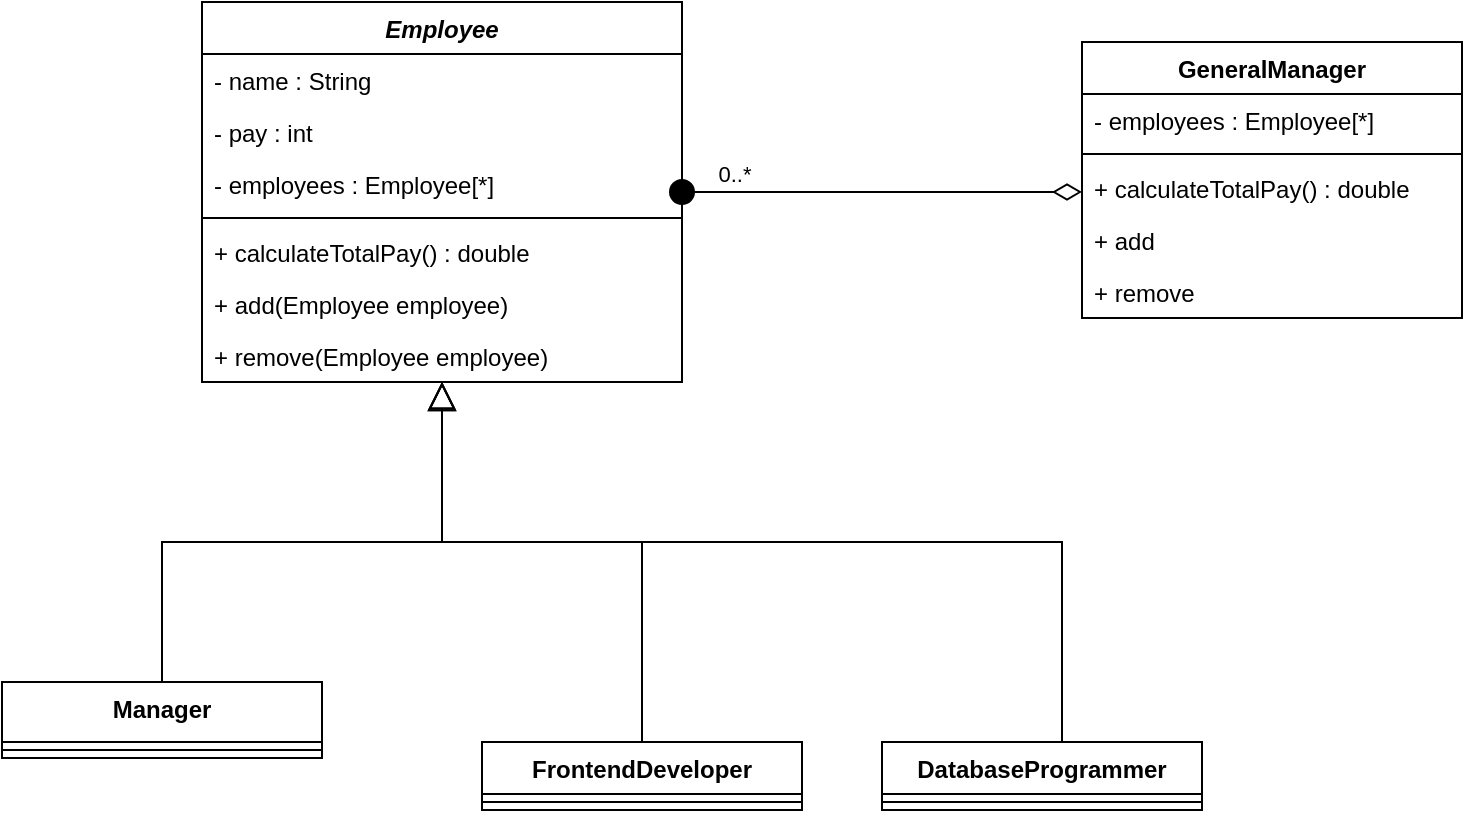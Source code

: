 <mxfile version="13.9.8" type="github">
  <diagram id="hVOMBLwaTJnOc47YDPdu" name="Page-1">
    <mxGraphModel dx="870" dy="609" grid="1" gridSize="10" guides="1" tooltips="1" connect="1" arrows="1" fold="1" page="1" pageScale="1" pageWidth="1654" pageHeight="2336" math="0" shadow="0">
      <root>
        <mxCell id="0" />
        <mxCell id="1" parent="0" />
        <mxCell id="T3aCJGDgTj1bYKqU-9MN-1" value="Employee" style="swimlane;fontStyle=3;align=center;verticalAlign=top;childLayout=stackLayout;horizontal=1;startSize=26;horizontalStack=0;resizeParent=1;resizeParentMax=0;resizeLast=0;collapsible=1;marginBottom=0;" vertex="1" parent="1">
          <mxGeometry x="110" y="90" width="240" height="190" as="geometry" />
        </mxCell>
        <mxCell id="T3aCJGDgTj1bYKqU-9MN-2" value="- name : String" style="text;strokeColor=none;fillColor=none;align=left;verticalAlign=top;spacingLeft=4;spacingRight=4;overflow=hidden;rotatable=0;points=[[0,0.5],[1,0.5]];portConstraint=eastwest;" vertex="1" parent="T3aCJGDgTj1bYKqU-9MN-1">
          <mxGeometry y="26" width="240" height="26" as="geometry" />
        </mxCell>
        <mxCell id="T3aCJGDgTj1bYKqU-9MN-5" value="- pay : int" style="text;strokeColor=none;fillColor=none;align=left;verticalAlign=top;spacingLeft=4;spacingRight=4;overflow=hidden;rotatable=0;points=[[0,0.5],[1,0.5]];portConstraint=eastwest;" vertex="1" parent="T3aCJGDgTj1bYKqU-9MN-1">
          <mxGeometry y="52" width="240" height="26" as="geometry" />
        </mxCell>
        <mxCell id="T3aCJGDgTj1bYKqU-9MN-8" value="- employees : Employee[*]" style="text;strokeColor=none;fillColor=none;align=left;verticalAlign=top;spacingLeft=4;spacingRight=4;overflow=hidden;rotatable=0;points=[[0,0.5],[1,0.5]];portConstraint=eastwest;" vertex="1" parent="T3aCJGDgTj1bYKqU-9MN-1">
          <mxGeometry y="78" width="240" height="26" as="geometry" />
        </mxCell>
        <mxCell id="T3aCJGDgTj1bYKqU-9MN-3" value="" style="line;strokeWidth=1;fillColor=none;align=left;verticalAlign=middle;spacingTop=-1;spacingLeft=3;spacingRight=3;rotatable=0;labelPosition=right;points=[];portConstraint=eastwest;" vertex="1" parent="T3aCJGDgTj1bYKqU-9MN-1">
          <mxGeometry y="104" width="240" height="8" as="geometry" />
        </mxCell>
        <mxCell id="T3aCJGDgTj1bYKqU-9MN-4" value="+ calculateTotalPay() : double" style="text;strokeColor=none;fillColor=none;align=left;verticalAlign=top;spacingLeft=4;spacingRight=4;overflow=hidden;rotatable=0;points=[[0,0.5],[1,0.5]];portConstraint=eastwest;" vertex="1" parent="T3aCJGDgTj1bYKqU-9MN-1">
          <mxGeometry y="112" width="240" height="26" as="geometry" />
        </mxCell>
        <mxCell id="T3aCJGDgTj1bYKqU-9MN-6" value="+ add(Employee employee)" style="text;strokeColor=none;fillColor=none;align=left;verticalAlign=top;spacingLeft=4;spacingRight=4;overflow=hidden;rotatable=0;points=[[0,0.5],[1,0.5]];portConstraint=eastwest;" vertex="1" parent="T3aCJGDgTj1bYKqU-9MN-1">
          <mxGeometry y="138" width="240" height="26" as="geometry" />
        </mxCell>
        <mxCell id="T3aCJGDgTj1bYKqU-9MN-7" value="+ remove(Employee employee)" style="text;strokeColor=none;fillColor=none;align=left;verticalAlign=top;spacingLeft=4;spacingRight=4;overflow=hidden;rotatable=0;points=[[0,0.5],[1,0.5]];portConstraint=eastwest;" vertex="1" parent="T3aCJGDgTj1bYKqU-9MN-1">
          <mxGeometry y="164" width="240" height="26" as="geometry" />
        </mxCell>
        <mxCell id="T3aCJGDgTj1bYKqU-9MN-21" style="edgeStyle=orthogonalEdgeStyle;rounded=0;orthogonalLoop=1;jettySize=auto;html=1;endArrow=block;endFill=0;endSize=12;" edge="1" parent="1" source="T3aCJGDgTj1bYKqU-9MN-9" target="T3aCJGDgTj1bYKqU-9MN-1">
          <mxGeometry relative="1" as="geometry">
            <Array as="points">
              <mxPoint x="90" y="360" />
              <mxPoint x="230" y="360" />
            </Array>
          </mxGeometry>
        </mxCell>
        <mxCell id="T3aCJGDgTj1bYKqU-9MN-9" value="Manager" style="swimlane;fontStyle=1;align=center;verticalAlign=top;childLayout=stackLayout;horizontal=1;startSize=30;horizontalStack=0;resizeParent=1;resizeParentMax=0;resizeLast=0;collapsible=1;marginBottom=0;" vertex="1" parent="1">
          <mxGeometry x="10" y="430" width="160" height="38" as="geometry" />
        </mxCell>
        <mxCell id="T3aCJGDgTj1bYKqU-9MN-11" value="" style="line;strokeWidth=1;fillColor=none;align=left;verticalAlign=middle;spacingTop=-1;spacingLeft=3;spacingRight=3;rotatable=0;labelPosition=right;points=[];portConstraint=eastwest;" vertex="1" parent="T3aCJGDgTj1bYKqU-9MN-9">
          <mxGeometry y="30" width="160" height="8" as="geometry" />
        </mxCell>
        <mxCell id="T3aCJGDgTj1bYKqU-9MN-22" style="edgeStyle=orthogonalEdgeStyle;rounded=0;orthogonalLoop=1;jettySize=auto;html=1;endArrow=block;endFill=0;endSize=12;" edge="1" parent="1" source="T3aCJGDgTj1bYKqU-9MN-13" target="T3aCJGDgTj1bYKqU-9MN-1">
          <mxGeometry relative="1" as="geometry">
            <Array as="points">
              <mxPoint x="330" y="360" />
              <mxPoint x="230" y="360" />
            </Array>
          </mxGeometry>
        </mxCell>
        <mxCell id="T3aCJGDgTj1bYKqU-9MN-13" value="FrontendDeveloper" style="swimlane;fontStyle=1;align=center;verticalAlign=top;childLayout=stackLayout;horizontal=1;startSize=26;horizontalStack=0;resizeParent=1;resizeParentMax=0;resizeLast=0;collapsible=1;marginBottom=0;" vertex="1" parent="1">
          <mxGeometry x="250" y="460" width="160" height="34" as="geometry" />
        </mxCell>
        <mxCell id="T3aCJGDgTj1bYKqU-9MN-15" value="" style="line;strokeWidth=1;fillColor=none;align=left;verticalAlign=middle;spacingTop=-1;spacingLeft=3;spacingRight=3;rotatable=0;labelPosition=right;points=[];portConstraint=eastwest;" vertex="1" parent="T3aCJGDgTj1bYKqU-9MN-13">
          <mxGeometry y="26" width="160" height="8" as="geometry" />
        </mxCell>
        <mxCell id="T3aCJGDgTj1bYKqU-9MN-23" style="edgeStyle=orthogonalEdgeStyle;rounded=0;orthogonalLoop=1;jettySize=auto;html=1;endArrow=block;endFill=0;endSize=11;" edge="1" parent="1" source="T3aCJGDgTj1bYKqU-9MN-17" target="T3aCJGDgTj1bYKqU-9MN-1">
          <mxGeometry relative="1" as="geometry">
            <Array as="points">
              <mxPoint x="540" y="360" />
              <mxPoint x="230" y="360" />
            </Array>
          </mxGeometry>
        </mxCell>
        <mxCell id="T3aCJGDgTj1bYKqU-9MN-17" value="DatabaseProgrammer" style="swimlane;fontStyle=1;align=center;verticalAlign=top;childLayout=stackLayout;horizontal=1;startSize=26;horizontalStack=0;resizeParent=1;resizeParentMax=0;resizeLast=0;collapsible=1;marginBottom=0;" vertex="1" parent="1">
          <mxGeometry x="450" y="460" width="160" height="34" as="geometry" />
        </mxCell>
        <mxCell id="T3aCJGDgTj1bYKqU-9MN-19" value="" style="line;strokeWidth=1;fillColor=none;align=left;verticalAlign=middle;spacingTop=-1;spacingLeft=3;spacingRight=3;rotatable=0;labelPosition=right;points=[];portConstraint=eastwest;" vertex="1" parent="T3aCJGDgTj1bYKqU-9MN-17">
          <mxGeometry y="26" width="160" height="8" as="geometry" />
        </mxCell>
        <mxCell id="T3aCJGDgTj1bYKqU-9MN-30" style="edgeStyle=orthogonalEdgeStyle;rounded=0;orthogonalLoop=1;jettySize=auto;html=1;endArrow=oval;endFill=1;endSize=12;startSize=12;startArrow=diamondThin;startFill=0;" edge="1" parent="1" source="T3aCJGDgTj1bYKqU-9MN-24" target="T3aCJGDgTj1bYKqU-9MN-1">
          <mxGeometry relative="1" as="geometry">
            <Array as="points">
              <mxPoint x="500" y="185" />
              <mxPoint x="500" y="185" />
            </Array>
          </mxGeometry>
        </mxCell>
        <mxCell id="T3aCJGDgTj1bYKqU-9MN-31" value="0..*" style="edgeLabel;html=1;align=center;verticalAlign=middle;resizable=0;points=[];" vertex="1" connectable="0" parent="T3aCJGDgTj1bYKqU-9MN-30">
          <mxGeometry x="0.74" y="-9" relative="1" as="geometry">
            <mxPoint as="offset" />
          </mxGeometry>
        </mxCell>
        <mxCell id="T3aCJGDgTj1bYKqU-9MN-24" value="GeneralManager" style="swimlane;fontStyle=1;align=center;verticalAlign=top;childLayout=stackLayout;horizontal=1;startSize=26;horizontalStack=0;resizeParent=1;resizeParentMax=0;resizeLast=0;collapsible=1;marginBottom=0;" vertex="1" parent="1">
          <mxGeometry x="550" y="110" width="190" height="138" as="geometry" />
        </mxCell>
        <mxCell id="T3aCJGDgTj1bYKqU-9MN-25" value="- employees : Employee[*]" style="text;strokeColor=none;fillColor=none;align=left;verticalAlign=top;spacingLeft=4;spacingRight=4;overflow=hidden;rotatable=0;points=[[0,0.5],[1,0.5]];portConstraint=eastwest;" vertex="1" parent="T3aCJGDgTj1bYKqU-9MN-24">
          <mxGeometry y="26" width="190" height="26" as="geometry" />
        </mxCell>
        <mxCell id="T3aCJGDgTj1bYKqU-9MN-26" value="" style="line;strokeWidth=1;fillColor=none;align=left;verticalAlign=middle;spacingTop=-1;spacingLeft=3;spacingRight=3;rotatable=0;labelPosition=right;points=[];portConstraint=eastwest;" vertex="1" parent="T3aCJGDgTj1bYKqU-9MN-24">
          <mxGeometry y="52" width="190" height="8" as="geometry" />
        </mxCell>
        <mxCell id="T3aCJGDgTj1bYKqU-9MN-27" value="+ calculateTotalPay() : double" style="text;strokeColor=none;fillColor=none;align=left;verticalAlign=top;spacingLeft=4;spacingRight=4;overflow=hidden;rotatable=0;points=[[0,0.5],[1,0.5]];portConstraint=eastwest;" vertex="1" parent="T3aCJGDgTj1bYKqU-9MN-24">
          <mxGeometry y="60" width="190" height="26" as="geometry" />
        </mxCell>
        <mxCell id="T3aCJGDgTj1bYKqU-9MN-28" value="+ add" style="text;strokeColor=none;fillColor=none;align=left;verticalAlign=top;spacingLeft=4;spacingRight=4;overflow=hidden;rotatable=0;points=[[0,0.5],[1,0.5]];portConstraint=eastwest;" vertex="1" parent="T3aCJGDgTj1bYKqU-9MN-24">
          <mxGeometry y="86" width="190" height="26" as="geometry" />
        </mxCell>
        <mxCell id="T3aCJGDgTj1bYKqU-9MN-29" value="+ remove" style="text;strokeColor=none;fillColor=none;align=left;verticalAlign=top;spacingLeft=4;spacingRight=4;overflow=hidden;rotatable=0;points=[[0,0.5],[1,0.5]];portConstraint=eastwest;" vertex="1" parent="T3aCJGDgTj1bYKqU-9MN-24">
          <mxGeometry y="112" width="190" height="26" as="geometry" />
        </mxCell>
      </root>
    </mxGraphModel>
  </diagram>
</mxfile>
